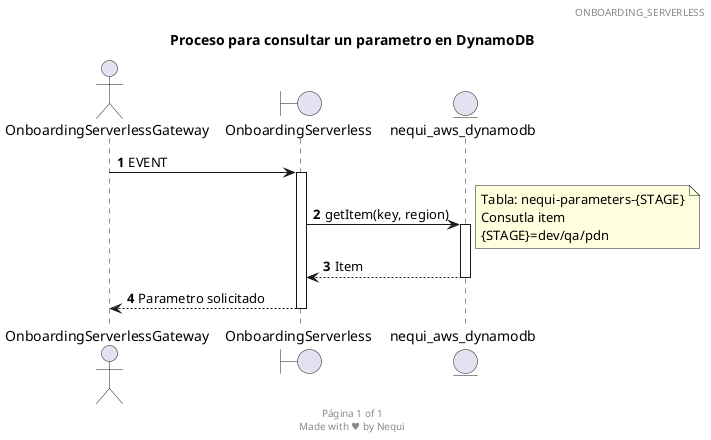 @startuml
header ONBOARDING_SERVERLESS
footer Página %page% of %lastpage%\nMade with ♥ by Nequi
title Proceso para consultar un parametro en DynamoDB

actor OnboardingServerlessGateway
boundary OnboardingServerless
entity nequi_aws_dynamodb
autonumber

OnboardingServerlessGateway -> OnboardingServerless: EVENT
    activate OnboardingServerless
    
    OnboardingServerless -> nequi_aws_dynamodb: getItem(key, region)
    activate nequi_aws_dynamodb
    note right
        Tabla: nequi-parameters-{STAGE}
        Consutla item
        {STAGE}=dev/qa/pdn
    end note
    return Item

return Parametro solicitado
@enduml